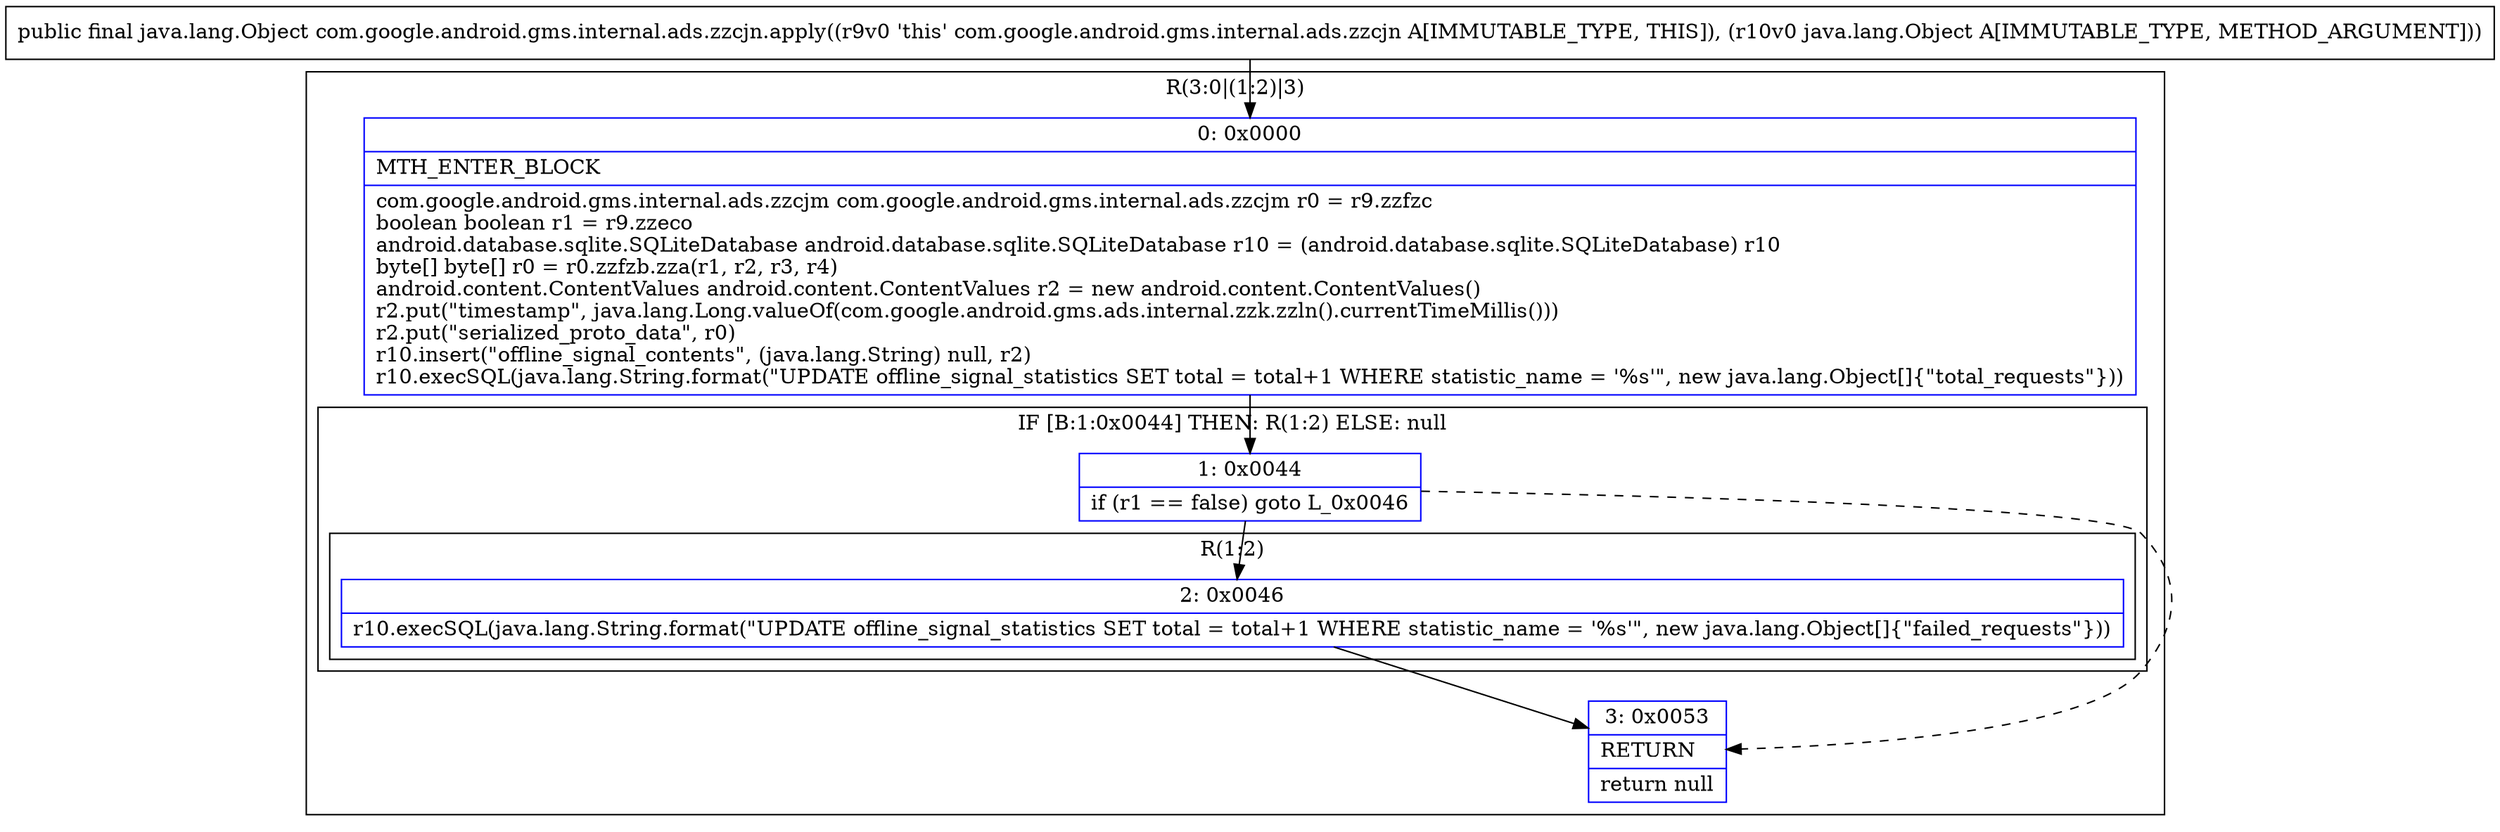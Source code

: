 digraph "CFG forcom.google.android.gms.internal.ads.zzcjn.apply(Ljava\/lang\/Object;)Ljava\/lang\/Object;" {
subgraph cluster_Region_1545127163 {
label = "R(3:0|(1:2)|3)";
node [shape=record,color=blue];
Node_0 [shape=record,label="{0\:\ 0x0000|MTH_ENTER_BLOCK\l|com.google.android.gms.internal.ads.zzcjm com.google.android.gms.internal.ads.zzcjm r0 = r9.zzfzc\lboolean boolean r1 = r9.zzeco\landroid.database.sqlite.SQLiteDatabase android.database.sqlite.SQLiteDatabase r10 = (android.database.sqlite.SQLiteDatabase) r10\lbyte[] byte[] r0 = r0.zzfzb.zza(r1, r2, r3, r4)\landroid.content.ContentValues android.content.ContentValues r2 = new android.content.ContentValues()\lr2.put(\"timestamp\", java.lang.Long.valueOf(com.google.android.gms.ads.internal.zzk.zzln().currentTimeMillis()))\lr2.put(\"serialized_proto_data\", r0)\lr10.insert(\"offline_signal_contents\", (java.lang.String) null, r2)\lr10.execSQL(java.lang.String.format(\"UPDATE offline_signal_statistics SET total = total+1 WHERE statistic_name = '%s'\", new java.lang.Object[]\{\"total_requests\"\}))\l}"];
subgraph cluster_IfRegion_1178085174 {
label = "IF [B:1:0x0044] THEN: R(1:2) ELSE: null";
node [shape=record,color=blue];
Node_1 [shape=record,label="{1\:\ 0x0044|if (r1 == false) goto L_0x0046\l}"];
subgraph cluster_Region_1490139012 {
label = "R(1:2)";
node [shape=record,color=blue];
Node_2 [shape=record,label="{2\:\ 0x0046|r10.execSQL(java.lang.String.format(\"UPDATE offline_signal_statistics SET total = total+1 WHERE statistic_name = '%s'\", new java.lang.Object[]\{\"failed_requests\"\}))\l}"];
}
}
Node_3 [shape=record,label="{3\:\ 0x0053|RETURN\l|return null\l}"];
}
MethodNode[shape=record,label="{public final java.lang.Object com.google.android.gms.internal.ads.zzcjn.apply((r9v0 'this' com.google.android.gms.internal.ads.zzcjn A[IMMUTABLE_TYPE, THIS]), (r10v0 java.lang.Object A[IMMUTABLE_TYPE, METHOD_ARGUMENT])) }"];
MethodNode -> Node_0;
Node_0 -> Node_1;
Node_1 -> Node_2;
Node_1 -> Node_3[style=dashed];
Node_2 -> Node_3;
}

